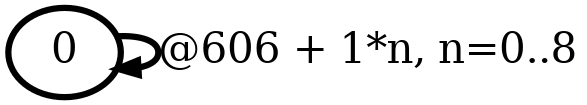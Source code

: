 digraph G {
        node [style=rounded, penwidth=3, fontsize=20, shape=oval];
        "0" -> "0" [label="@606 + 1*n, n=0..8", color=black,arrowsize=1,style=bold,penwidth=3,fontsize=20];
}
